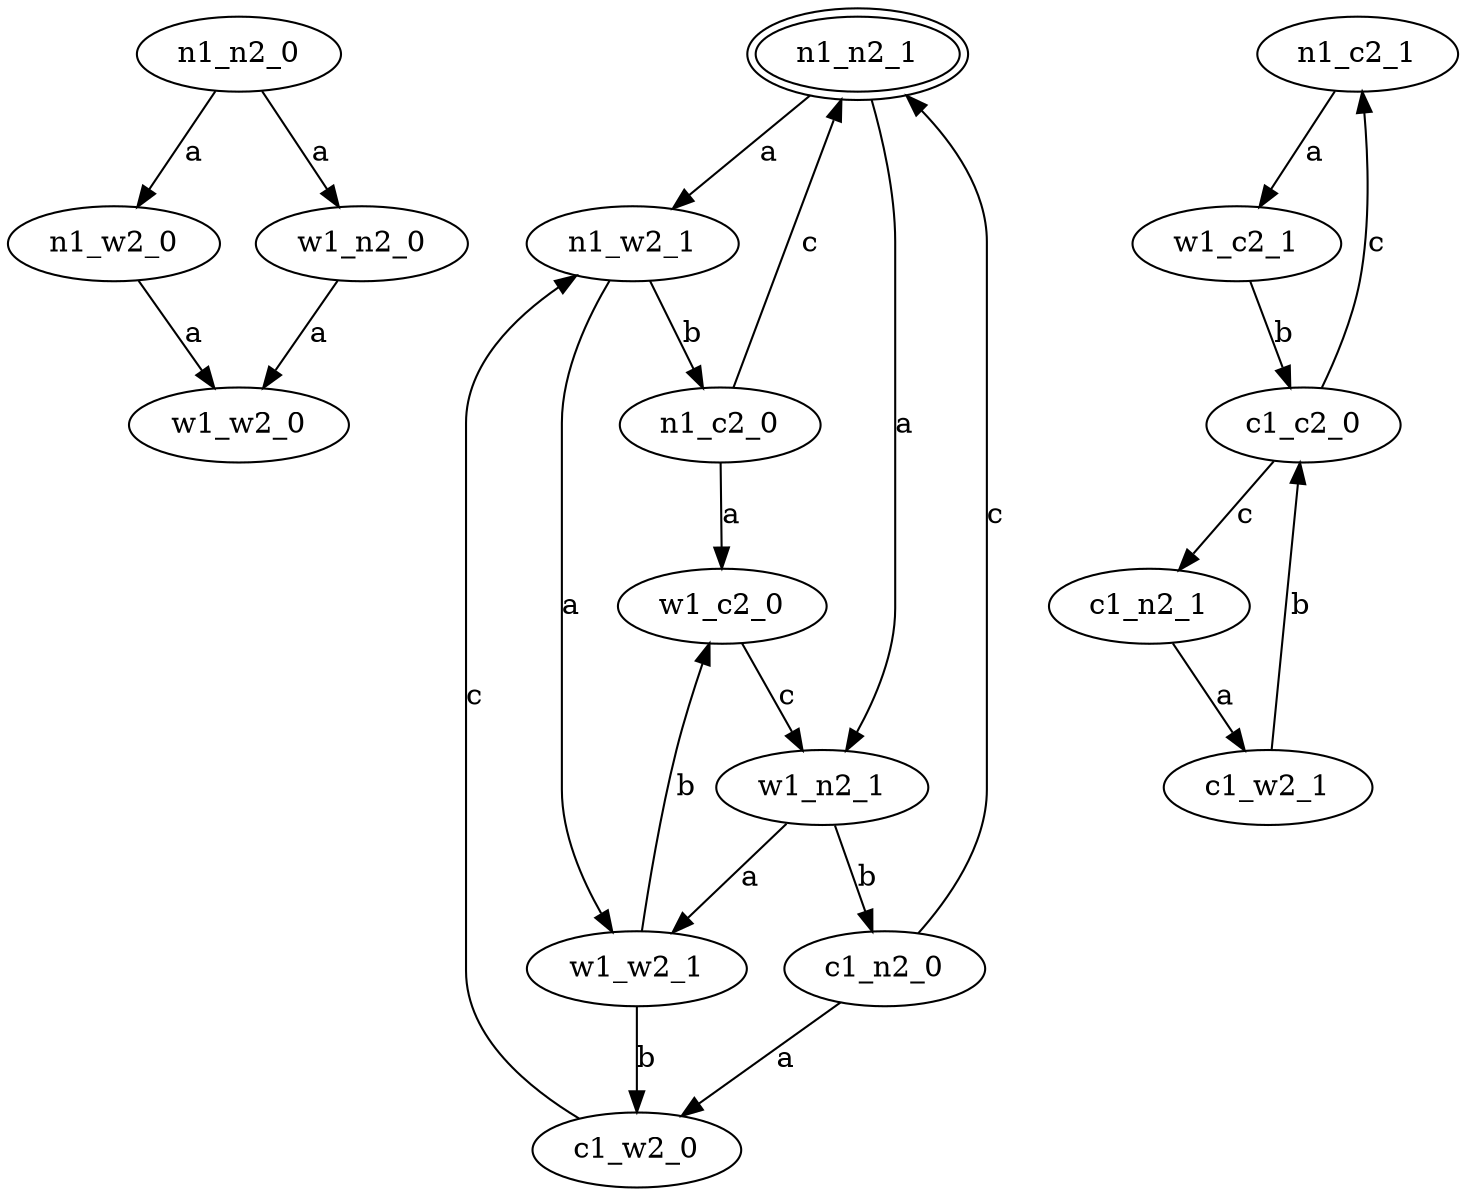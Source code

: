 digraph G { 
n1_n2_0->n1_w2_0[label="a"]
n1_n2_0->w1_n2_0[label="a"]
n1_n2_1->n1_w2_1[label="a"]
n1_n2_1[peripheries=2]
n1_n2_1->w1_n2_1[label="a"]
n1_n2_1[peripheries=2]
n1_w2_0->w1_w2_0[label="a"]
n1_w2_1->n1_c2_0[label="b"]
n1_w2_1->w1_w2_1[label="a"]
n1_c2_0->n1_n2_1[label="c"]
n1_c2_0->w1_c2_0[label="a"]
n1_c2_1->w1_c2_1[label="a"]
w1_n2_0->w1_w2_0[label="a"]
w1_n2_1->w1_w2_1[label="a"]
w1_n2_1->c1_n2_0[label="b"]
w1_w2_1->w1_c2_0[label="b"]
w1_w2_1->c1_w2_0[label="b"]
w1_c2_0->w1_n2_1[label="c"]
w1_c2_1->c1_c2_0[label="b"]
c1_n2_0->n1_n2_1[label="c"]
c1_n2_0->c1_w2_0[label="a"]
c1_n2_1->c1_w2_1[label="a"]
c1_w2_0->n1_w2_1[label="c"]
c1_w2_1->c1_c2_0[label="b"]
c1_c2_0->n1_c2_1[label="c"]
c1_c2_0->c1_n2_1[label="c"]
}